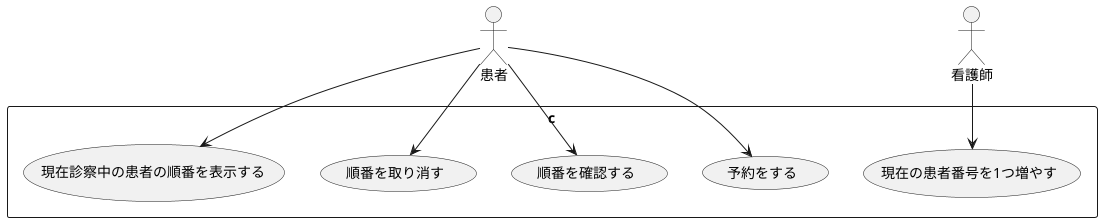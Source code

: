 @startuml
actor 患者
actor 看護師
rectangle c{
    usecase 予約をする
    usecase 順番を確認する
    usecase 順番を取り消す
    usecase 現在診察中の患者の順番を表示する
    usecase 現在の患者番号を1つ増やす
}
患者 --> 予約をする
患者 --> 順番を確認する
患者 --> 順番を取り消す
患者 --> 現在診察中の患者の順番を表示する
看護師 --> 現在の患者番号を1つ増やす